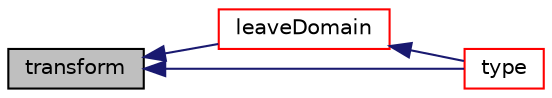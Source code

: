 digraph "transform"
{
  bgcolor="transparent";
  edge [fontname="Helvetica",fontsize="10",labelfontname="Helvetica",labelfontsize="10"];
  node [fontname="Helvetica",fontsize="10",shape=record];
  rankdir="LR";
  Node1 [label="transform",height=0.2,width=0.4,color="black", fillcolor="grey75", style="filled", fontcolor="black"];
  Node1 -> Node2 [dir="back",color="midnightblue",fontsize="10",style="solid",fontname="Helvetica"];
  Node2 [label="leaveDomain",height=0.2,width=0.4,color="red",URL="$a00206.html#ac7eab9fcccdfd21e4949f8356fd19697",tooltip="Convert any absolute coordinates into relative to (patch)face. "];
  Node2 -> Node3 [dir="back",color="midnightblue",fontsize="10",style="solid",fontname="Helvetica"];
  Node3 [label="type",height=0.2,width=0.4,color="red",URL="$a00206.html#a60180aeeb4235b2c00943bb669d82f08"];
  Node1 -> Node3 [dir="back",color="midnightblue",fontsize="10",style="solid",fontname="Helvetica"];
}
